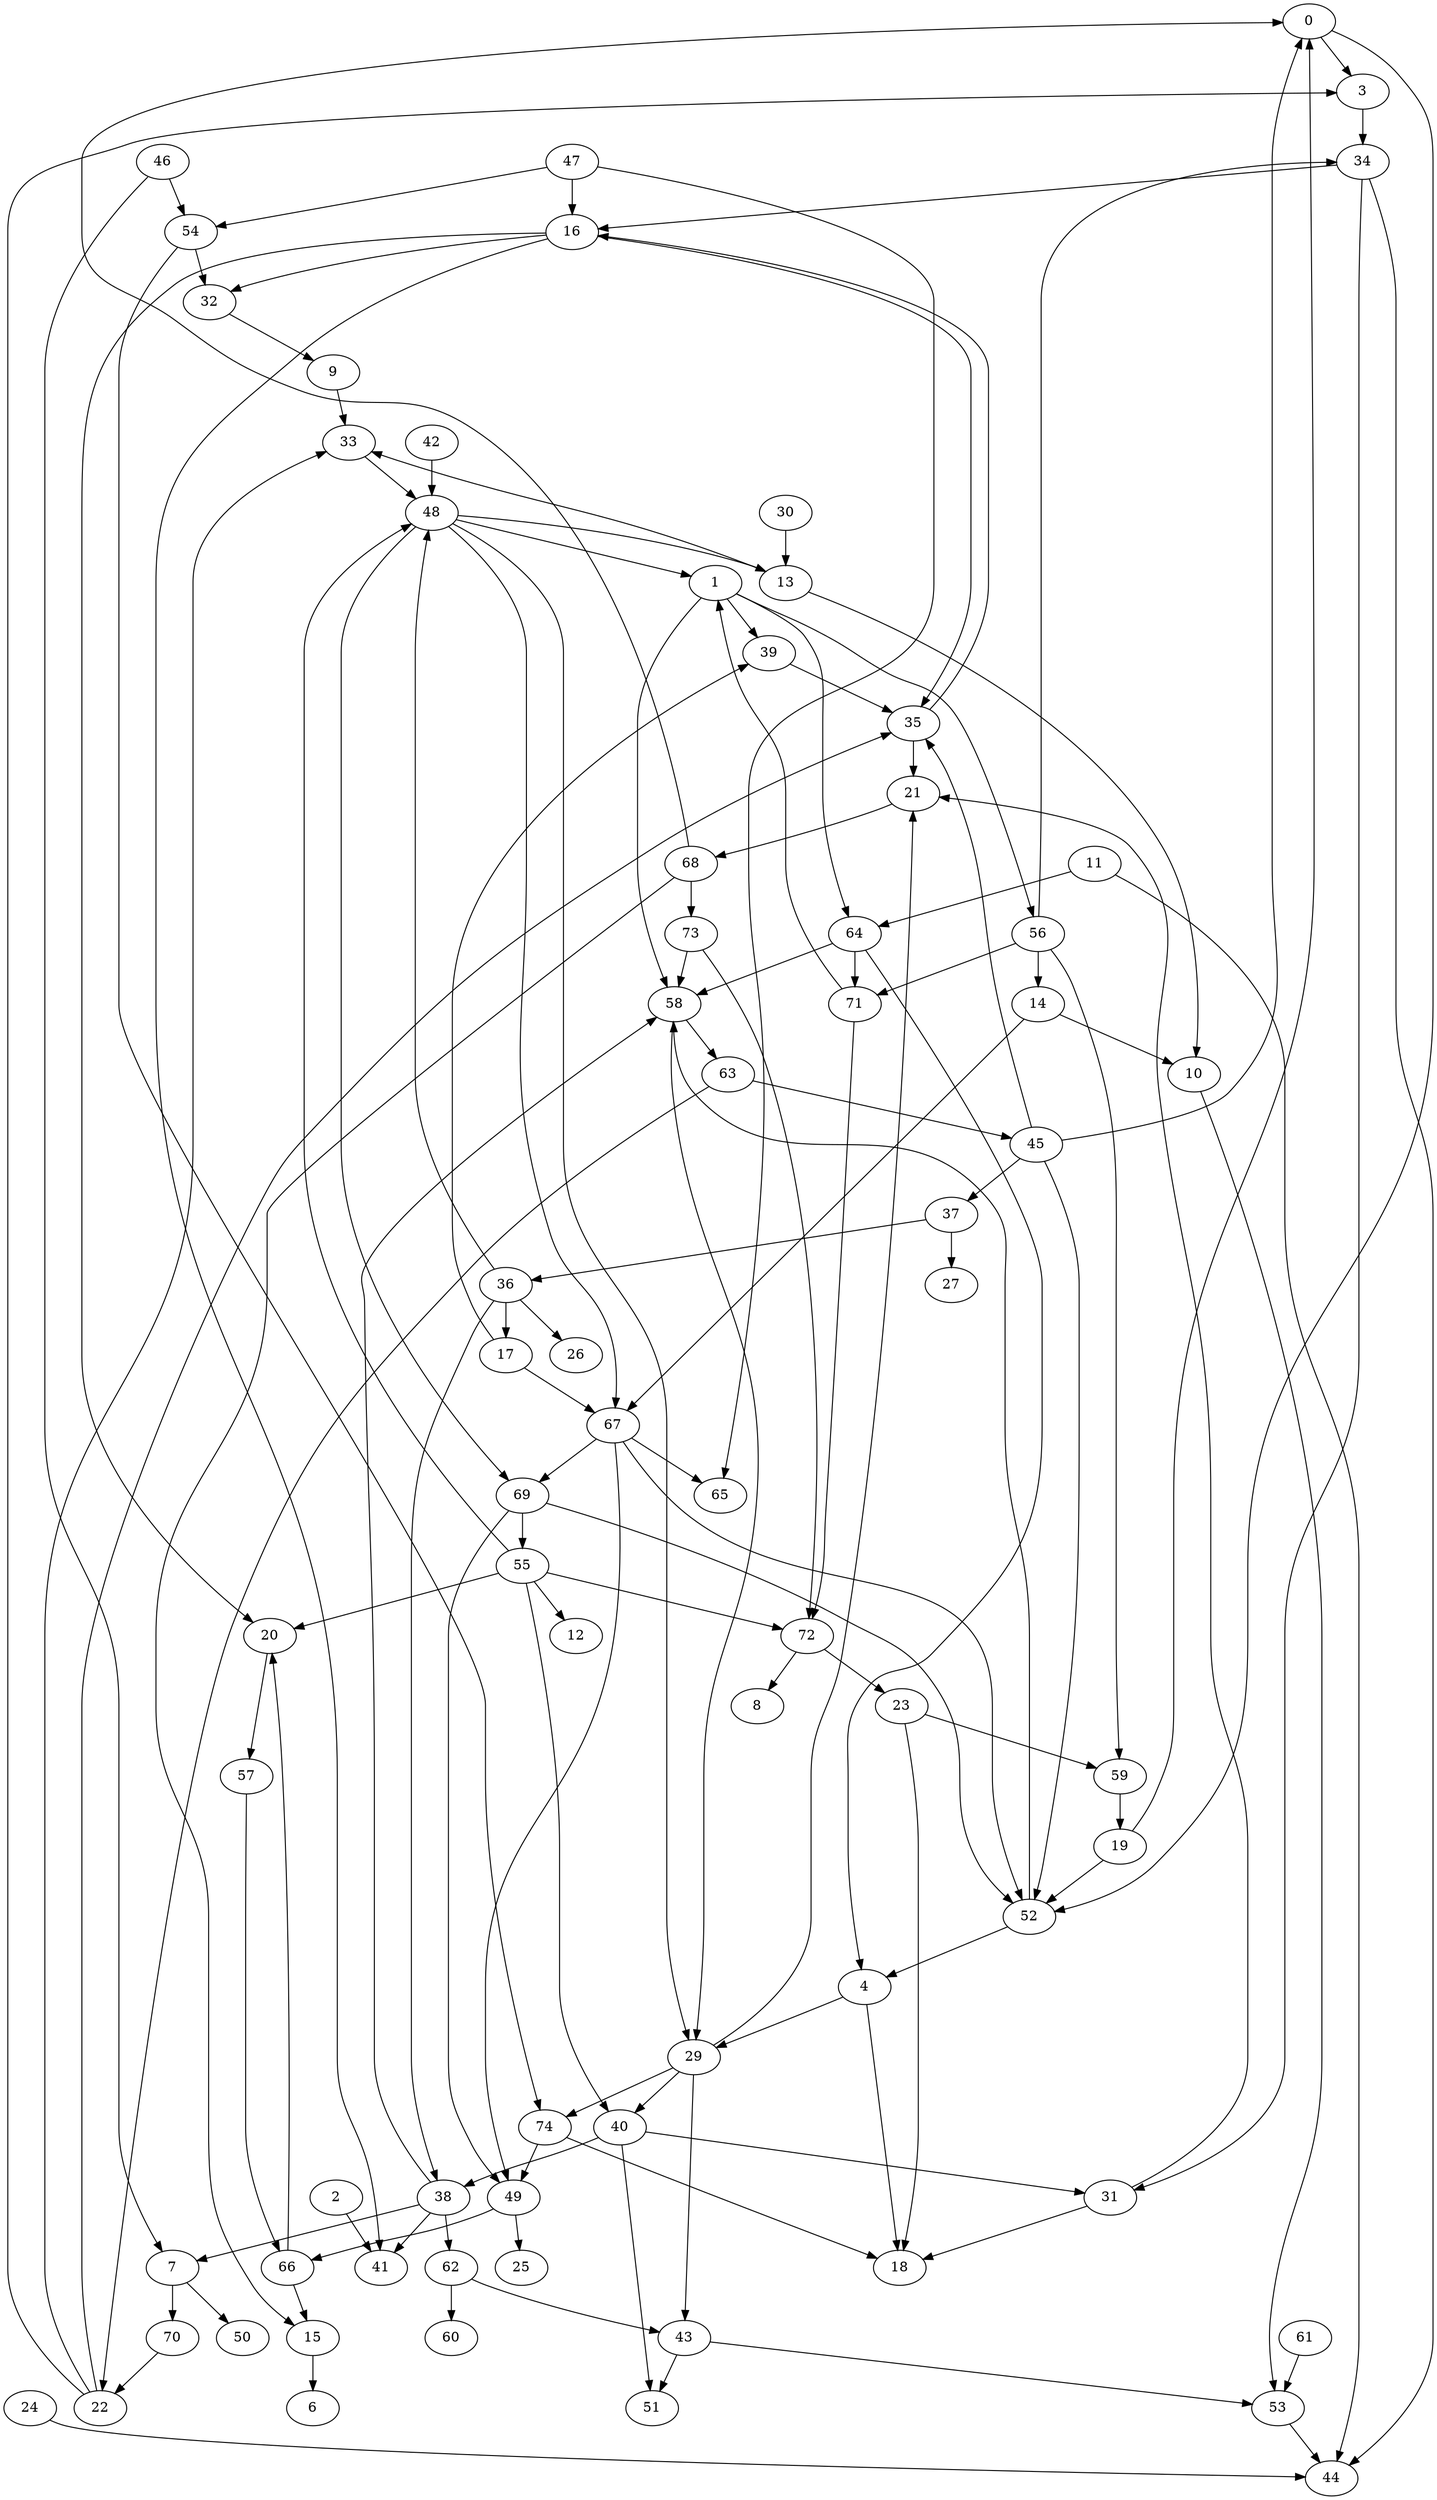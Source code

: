 strict digraph {
0;
1;
2;
3;
4;
6;
7;
8;
9;
10;
11;
12;
13;
14;
15;
16;
17;
18;
19;
20;
21;
22;
23;
24;
25;
26;
27;
29;
30;
31;
32;
33;
34;
35;
36;
37;
38;
39;
40;
41;
42;
43;
44;
45;
46;
47;
48;
49;
50;
51;
52;
53;
54;
55;
56;
57;
58;
59;
60;
61;
62;
63;
64;
65;
66;
67;
68;
69;
70;
71;
72;
73;
74;
0 -> 3 [weight=1];
0 -> 52 [weight=1];
1 -> 39 [weight=1];
1 -> 56 [weight=1];
1 -> 58 [weight=1];
1 -> 64 [weight=1];
2 -> 41 [weight=1];
3 -> 34 [weight=1];
4 -> 18 [weight=1];
4 -> 29 [weight=1];
7 -> 50 [weight=1];
7 -> 70 [weight=1];
9 -> 33 [weight=1];
10 -> 53 [weight=1];
11 -> 44 [weight=1];
11 -> 64 [weight=1];
13 -> 10 [weight=1];
13 -> 33 [weight=1];
14 -> 10 [weight=1];
14 -> 67 [weight=1];
15 -> 6 [weight=1];
16 -> 20 [weight=1];
16 -> 32 [weight=1];
16 -> 35 [weight=1];
16 -> 41 [weight=1];
17 -> 39 [weight=1];
17 -> 67 [weight=1];
19 -> 0 [weight=1];
19 -> 52 [weight=1];
20 -> 57 [weight=1];
21 -> 68 [weight=1];
22 -> 3 [weight=1];
22 -> 33 [weight=1];
22 -> 35 [weight=1];
23 -> 18 [weight=1];
23 -> 59 [weight=1];
24 -> 44 [weight=1];
29 -> 21 [weight=1];
29 -> 40 [weight=1];
29 -> 43 [weight=1];
29 -> 74 [weight=1];
30 -> 13 [weight=1];
31 -> 18 [weight=1];
31 -> 21 [weight=1];
32 -> 9 [weight=1];
33 -> 48 [weight=1];
34 -> 16 [weight=1];
34 -> 31 [weight=1];
34 -> 44 [weight=1];
35 -> 16 [weight=1];
35 -> 21 [weight=1];
36 -> 17 [weight=1];
36 -> 26 [weight=1];
36 -> 38 [weight=1];
36 -> 48 [weight=1];
37 -> 27 [weight=1];
37 -> 36 [weight=1];
38 -> 7 [weight=1];
38 -> 41 [weight=1];
38 -> 58 [weight=1];
38 -> 62 [weight=1];
39 -> 35 [weight=1];
40 -> 31 [weight=1];
40 -> 38 [weight=1];
40 -> 51 [weight=1];
42 -> 48 [weight=1];
43 -> 51 [weight=1];
43 -> 53 [weight=1];
45 -> 0 [weight=1];
45 -> 35 [weight=1];
45 -> 37 [weight=1];
45 -> 52 [weight=1];
46 -> 7 [weight=1];
46 -> 54 [weight=1];
47 -> 16 [weight=1];
47 -> 54 [weight=1];
47 -> 65 [weight=1];
48 -> 1 [weight=1];
48 -> 13 [weight=1];
48 -> 29 [weight=1];
48 -> 67 [weight=1];
48 -> 69 [weight=1];
49 -> 25 [weight=1];
49 -> 66 [weight=1];
52 -> 4 [weight=1];
52 -> 58 [weight=1];
53 -> 44 [weight=1];
54 -> 32 [weight=1];
54 -> 74 [weight=1];
55 -> 12 [weight=1];
55 -> 20 [weight=1];
55 -> 40 [weight=1];
55 -> 48 [weight=1];
55 -> 72 [weight=1];
56 -> 14 [weight=1];
56 -> 34 [weight=1];
56 -> 59 [weight=1];
56 -> 71 [weight=1];
57 -> 66 [weight=1];
58 -> 29 [weight=1];
58 -> 63 [weight=1];
59 -> 19 [weight=1];
61 -> 53 [weight=1];
62 -> 43 [weight=1];
62 -> 60 [weight=1];
63 -> 22 [weight=1];
63 -> 45 [weight=1];
64 -> 4 [weight=1];
64 -> 58 [weight=1];
64 -> 71 [weight=1];
66 -> 15 [weight=1];
66 -> 20 [weight=1];
67 -> 49 [weight=1];
67 -> 52 [weight=1];
67 -> 65 [weight=1];
67 -> 69 [weight=1];
68 -> 0 [weight=1];
68 -> 15 [weight=1];
68 -> 73 [weight=1];
69 -> 49 [weight=1];
69 -> 52 [weight=1];
69 -> 55 [weight=1];
70 -> 22 [weight=1];
71 -> 1 [weight=1];
71 -> 72 [weight=1];
72 -> 8 [weight=1];
72 -> 23 [weight=1];
73 -> 58 [weight=1];
73 -> 72 [weight=1];
74 -> 18 [weight=1];
74 -> 49 [weight=1];
}
